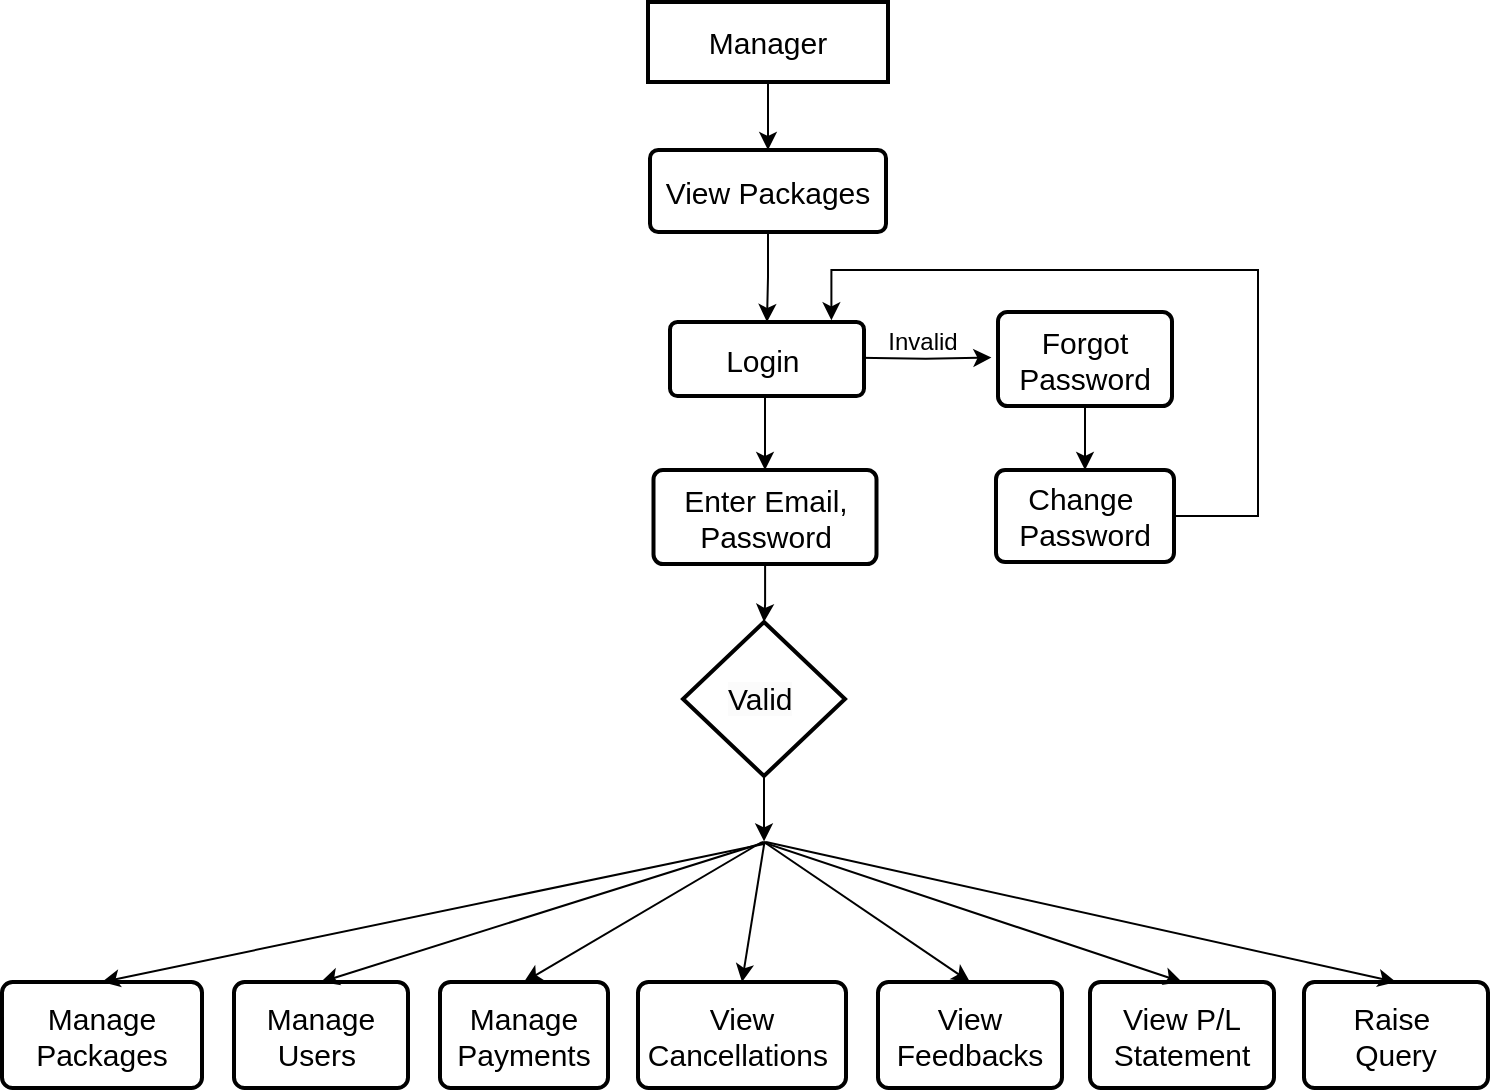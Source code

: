 <mxfile version="24.2.5" type="device">
  <diagram id="C5RBs43oDa-KdzZeNtuy" name="Page-1">
    <mxGraphModel dx="1295" dy="758" grid="0" gridSize="10" guides="1" tooltips="1" connect="1" arrows="1" fold="1" page="1" pageScale="1" pageWidth="827" pageHeight="1169" math="0" shadow="0">
      <root>
        <mxCell id="WIyWlLk6GJQsqaUBKTNV-0" />
        <mxCell id="WIyWlLk6GJQsqaUBKTNV-1" parent="WIyWlLk6GJQsqaUBKTNV-0" />
        <mxCell id="9Nmc_kyPYJZD9_paEMkF-78" style="edgeStyle=orthogonalEdgeStyle;rounded=0;orthogonalLoop=1;jettySize=auto;html=1;entryX=0.5;entryY=0;entryDx=0;entryDy=0;arcSize=10;" parent="WIyWlLk6GJQsqaUBKTNV-1" source="9Nmc_kyPYJZD9_paEMkF-79" target="9Nmc_kyPYJZD9_paEMkF-118" edge="1">
          <mxGeometry relative="1" as="geometry" />
        </mxCell>
        <mxCell id="9Nmc_kyPYJZD9_paEMkF-79" value="&lt;span style=&quot;font-size: 15px;&quot;&gt;Manager&lt;/span&gt;" style="rounded=0;whiteSpace=wrap;html=1;fontSize=12;glass=0;strokeWidth=2;shadow=0;arcSize=10;" parent="WIyWlLk6GJQsqaUBKTNV-1" vertex="1">
          <mxGeometry x="346" y="72" width="120" height="40" as="geometry" />
        </mxCell>
        <mxCell id="9Nmc_kyPYJZD9_paEMkF-81" style="edgeStyle=orthogonalEdgeStyle;rounded=0;orthogonalLoop=1;jettySize=auto;html=1;entryX=0.5;entryY=0;entryDx=0;entryDy=0;arcSize=10;exitX=0.5;exitY=1;exitDx=0;exitDy=0;" parent="WIyWlLk6GJQsqaUBKTNV-1" source="9Nmc_kyPYJZD9_paEMkF-82" target="9Nmc_kyPYJZD9_paEMkF-85" edge="1">
          <mxGeometry relative="1" as="geometry">
            <mxPoint x="404.571" y="320" as="sourcePoint" />
          </mxGeometry>
        </mxCell>
        <mxCell id="9Nmc_kyPYJZD9_paEMkF-166" style="edgeStyle=orthogonalEdgeStyle;rounded=0;orthogonalLoop=1;jettySize=auto;html=1;" parent="WIyWlLk6GJQsqaUBKTNV-1" edge="1">
          <mxGeometry relative="1" as="geometry">
            <mxPoint x="517.692" y="249.79" as="targetPoint" />
            <mxPoint x="451" y="249.861" as="sourcePoint" />
          </mxGeometry>
        </mxCell>
        <mxCell id="9Nmc_kyPYJZD9_paEMkF-82" value="&lt;font style=&quot;font-size: 15px;&quot;&gt;Login&amp;nbsp;&lt;/font&gt;" style="rounded=1;whiteSpace=wrap;html=1;strokeWidth=2;arcSize=10;" parent="WIyWlLk6GJQsqaUBKTNV-1" vertex="1">
          <mxGeometry x="357" y="232" width="97" height="37" as="geometry" />
        </mxCell>
        <mxCell id="9Nmc_kyPYJZD9_paEMkF-84" style="edgeStyle=orthogonalEdgeStyle;rounded=0;orthogonalLoop=1;jettySize=auto;html=1;entryX=0.5;entryY=0;entryDx=0;entryDy=0;arcSize=10;" parent="WIyWlLk6GJQsqaUBKTNV-1" source="9Nmc_kyPYJZD9_paEMkF-85" target="9Nmc_kyPYJZD9_paEMkF-89" edge="1">
          <mxGeometry relative="1" as="geometry" />
        </mxCell>
        <mxCell id="9Nmc_kyPYJZD9_paEMkF-85" value="&lt;font style=&quot;font-size: 15px;&quot;&gt;Enter Email, Password&lt;/font&gt;" style="rounded=1;whiteSpace=wrap;html=1;strokeWidth=2;arcSize=10;" parent="WIyWlLk6GJQsqaUBKTNV-1" vertex="1">
          <mxGeometry x="348.75" y="306" width="111.5" height="47" as="geometry" />
        </mxCell>
        <mxCell id="RDU6XmVakuvnhzXfEh_1-6" style="edgeStyle=orthogonalEdgeStyle;rounded=0;orthogonalLoop=1;jettySize=auto;html=1;entryX=0.832;entryY=-0.023;entryDx=0;entryDy=0;entryPerimeter=0;" edge="1" parent="WIyWlLk6GJQsqaUBKTNV-1" source="9Nmc_kyPYJZD9_paEMkF-87" target="9Nmc_kyPYJZD9_paEMkF-82">
          <mxGeometry relative="1" as="geometry">
            <mxPoint x="669" y="151" as="targetPoint" />
            <Array as="points">
              <mxPoint x="651" y="329" />
              <mxPoint x="651" y="206" />
              <mxPoint x="438" y="206" />
            </Array>
          </mxGeometry>
        </mxCell>
        <mxCell id="9Nmc_kyPYJZD9_paEMkF-87" value="&lt;font style=&quot;font-size: 15px;&quot;&gt;Change&amp;nbsp;&lt;/font&gt;&lt;div&gt;&lt;font style=&quot;font-size: 15px;&quot;&gt;Password&lt;/font&gt;&lt;/div&gt;" style="rounded=1;whiteSpace=wrap;html=1;strokeWidth=2;arcSize=10;" parent="WIyWlLk6GJQsqaUBKTNV-1" vertex="1">
          <mxGeometry x="520" y="306" width="89" height="46" as="geometry" />
        </mxCell>
        <mxCell id="RDU6XmVakuvnhzXfEh_1-18" style="edgeStyle=orthogonalEdgeStyle;rounded=0;orthogonalLoop=1;jettySize=auto;html=1;" edge="1" parent="WIyWlLk6GJQsqaUBKTNV-1" source="9Nmc_kyPYJZD9_paEMkF-89">
          <mxGeometry relative="1" as="geometry">
            <mxPoint x="404" y="491.689" as="targetPoint" />
          </mxGeometry>
        </mxCell>
        <mxCell id="9Nmc_kyPYJZD9_paEMkF-89" value="" style="rhombus;whiteSpace=wrap;html=1;strokeWidth=2;arcSize=10;" parent="WIyWlLk6GJQsqaUBKTNV-1" vertex="1">
          <mxGeometry x="363.5" y="382" width="81" height="77" as="geometry" />
        </mxCell>
        <mxCell id="RDU6XmVakuvnhzXfEh_1-2" style="edgeStyle=orthogonalEdgeStyle;rounded=0;orthogonalLoop=1;jettySize=auto;html=1;entryX=0.5;entryY=0;entryDx=0;entryDy=0;" edge="1" parent="WIyWlLk6GJQsqaUBKTNV-1" source="9Nmc_kyPYJZD9_paEMkF-102" target="9Nmc_kyPYJZD9_paEMkF-87">
          <mxGeometry relative="1" as="geometry" />
        </mxCell>
        <mxCell id="9Nmc_kyPYJZD9_paEMkF-102" value="&lt;span style=&quot;font-size: 15px;&quot;&gt;Forgot Password&lt;/span&gt;" style="rounded=1;whiteSpace=wrap;html=1;strokeWidth=2;arcSize=10;" parent="WIyWlLk6GJQsqaUBKTNV-1" vertex="1">
          <mxGeometry x="521" y="227" width="87" height="47" as="geometry" />
        </mxCell>
        <mxCell id="RDU6XmVakuvnhzXfEh_1-5" style="edgeStyle=orthogonalEdgeStyle;rounded=0;orthogonalLoop=1;jettySize=auto;html=1;entryX=0.5;entryY=0;entryDx=0;entryDy=0;" edge="1" parent="WIyWlLk6GJQsqaUBKTNV-1" source="9Nmc_kyPYJZD9_paEMkF-118" target="9Nmc_kyPYJZD9_paEMkF-82">
          <mxGeometry relative="1" as="geometry" />
        </mxCell>
        <mxCell id="9Nmc_kyPYJZD9_paEMkF-118" value="&lt;span style=&quot;font-size: 15px;&quot;&gt;View Packages&lt;/span&gt;" style="rounded=1;whiteSpace=wrap;html=1;fontSize=12;glass=0;strokeWidth=2;shadow=0;arcSize=10;" parent="WIyWlLk6GJQsqaUBKTNV-1" vertex="1">
          <mxGeometry x="347" y="146" width="118" height="41" as="geometry" />
        </mxCell>
        <mxCell id="9Nmc_kyPYJZD9_paEMkF-141" value="&lt;span style=&quot;font-size: 15px;&quot;&gt;Manage Packages&lt;/span&gt;" style="rounded=1;whiteSpace=wrap;html=1;strokeWidth=2;arcSize=10;" parent="WIyWlLk6GJQsqaUBKTNV-1" vertex="1">
          <mxGeometry x="23" y="562" width="100" height="53" as="geometry" />
        </mxCell>
        <mxCell id="9Nmc_kyPYJZD9_paEMkF-142" value="&lt;span style=&quot;font-size: 15px;&quot;&gt;Manage Users&amp;nbsp;&lt;/span&gt;" style="rounded=1;whiteSpace=wrap;html=1;strokeWidth=2;arcSize=10;" parent="WIyWlLk6GJQsqaUBKTNV-1" vertex="1">
          <mxGeometry x="139" y="562" width="87" height="53" as="geometry" />
        </mxCell>
        <mxCell id="9Nmc_kyPYJZD9_paEMkF-143" value="&lt;span style=&quot;font-size: 15px;&quot;&gt;Manage Payments&lt;/span&gt;" style="rounded=1;whiteSpace=wrap;html=1;strokeWidth=2;arcSize=10;" parent="WIyWlLk6GJQsqaUBKTNV-1" vertex="1">
          <mxGeometry x="242" y="562" width="84" height="53" as="geometry" />
        </mxCell>
        <mxCell id="9Nmc_kyPYJZD9_paEMkF-144" value="&lt;span style=&quot;font-size: 15px;&quot;&gt;View Cancellations&amp;nbsp;&lt;/span&gt;" style="rounded=1;whiteSpace=wrap;html=1;strokeWidth=2;arcSize=10;" parent="WIyWlLk6GJQsqaUBKTNV-1" vertex="1">
          <mxGeometry x="341" y="562" width="104" height="53" as="geometry" />
        </mxCell>
        <mxCell id="9Nmc_kyPYJZD9_paEMkF-148" value="&lt;span style=&quot;font-size: 15px;&quot;&gt;View Feedbacks&lt;/span&gt;" style="rounded=1;whiteSpace=wrap;html=1;strokeWidth=2;arcSize=10;" parent="WIyWlLk6GJQsqaUBKTNV-1" vertex="1">
          <mxGeometry x="461" y="562" width="92" height="53" as="geometry" />
        </mxCell>
        <mxCell id="9Nmc_kyPYJZD9_paEMkF-155" value="Invalid" style="text;html=1;align=center;verticalAlign=middle;resizable=0;points=[];autosize=1;strokeColor=none;fillColor=none;" parent="WIyWlLk6GJQsqaUBKTNV-1" vertex="1">
          <mxGeometry x="456" y="229" width="53" height="26" as="geometry" />
        </mxCell>
        <mxCell id="9Nmc_kyPYJZD9_paEMkF-174" value="&lt;span style=&quot;color: rgb(0, 0, 0); font-family: Helvetica; font-size: 15px; font-style: normal; font-variant-ligatures: normal; font-variant-caps: normal; font-weight: 400; letter-spacing: normal; orphans: 2; text-align: center; text-indent: 0px; text-transform: none; widows: 2; word-spacing: 0px; -webkit-text-stroke-width: 0px; white-space: normal; background-color: rgb(251, 251, 251); text-decoration-thickness: initial; text-decoration-style: initial; text-decoration-color: initial; display: inline !important; float: none;&quot;&gt;Valid&lt;/span&gt;" style="text;whiteSpace=wrap;html=1;" parent="WIyWlLk6GJQsqaUBKTNV-1" vertex="1">
          <mxGeometry x="383.5" y="405.0" width="60" height="40" as="geometry" />
        </mxCell>
        <mxCell id="RDU6XmVakuvnhzXfEh_1-7" value="&lt;span style=&quot;font-size: 15px;&quot;&gt;View P/L&lt;/span&gt;&lt;div&gt;&lt;span style=&quot;font-size: 15px;&quot;&gt;Statement&lt;/span&gt;&lt;/div&gt;" style="rounded=1;whiteSpace=wrap;html=1;strokeWidth=2;arcSize=10;" vertex="1" parent="WIyWlLk6GJQsqaUBKTNV-1">
          <mxGeometry x="567" y="562" width="92" height="53" as="geometry" />
        </mxCell>
        <mxCell id="RDU6XmVakuvnhzXfEh_1-8" value="&lt;span style=&quot;font-size: 15px;&quot;&gt;Raise&amp;nbsp;&lt;/span&gt;&lt;div&gt;&lt;span style=&quot;font-size: 15px;&quot;&gt;Query&lt;/span&gt;&lt;/div&gt;" style="rounded=1;whiteSpace=wrap;html=1;strokeWidth=2;arcSize=10;" vertex="1" parent="WIyWlLk6GJQsqaUBKTNV-1">
          <mxGeometry x="674" y="562" width="92" height="53" as="geometry" />
        </mxCell>
        <mxCell id="RDU6XmVakuvnhzXfEh_1-11" value="" style="edgeStyle=none;orthogonalLoop=1;jettySize=auto;html=1;rounded=0;entryX=0.5;entryY=0;entryDx=0;entryDy=0;" edge="1" parent="WIyWlLk6GJQsqaUBKTNV-1" target="9Nmc_kyPYJZD9_paEMkF-141">
          <mxGeometry width="100" relative="1" as="geometry">
            <mxPoint x="404" y="493" as="sourcePoint" />
            <mxPoint x="463" y="496" as="targetPoint" />
            <Array as="points" />
          </mxGeometry>
        </mxCell>
        <mxCell id="RDU6XmVakuvnhzXfEh_1-12" value="" style="edgeStyle=none;orthogonalLoop=1;jettySize=auto;html=1;rounded=0;entryX=0.5;entryY=0;entryDx=0;entryDy=0;" edge="1" parent="WIyWlLk6GJQsqaUBKTNV-1" target="9Nmc_kyPYJZD9_paEMkF-142">
          <mxGeometry width="100" relative="1" as="geometry">
            <mxPoint x="405" y="492" as="sourcePoint" />
            <mxPoint x="449" y="512" as="targetPoint" />
            <Array as="points" />
          </mxGeometry>
        </mxCell>
        <mxCell id="RDU6XmVakuvnhzXfEh_1-13" value="" style="edgeStyle=none;orthogonalLoop=1;jettySize=auto;html=1;rounded=0;entryX=0.5;entryY=0;entryDx=0;entryDy=0;" edge="1" parent="WIyWlLk6GJQsqaUBKTNV-1" target="9Nmc_kyPYJZD9_paEMkF-143">
          <mxGeometry width="100" relative="1" as="geometry">
            <mxPoint x="403" y="492" as="sourcePoint" />
            <mxPoint x="193" y="572" as="targetPoint" />
            <Array as="points" />
          </mxGeometry>
        </mxCell>
        <mxCell id="RDU6XmVakuvnhzXfEh_1-14" value="" style="edgeStyle=none;orthogonalLoop=1;jettySize=auto;html=1;rounded=0;entryX=0.5;entryY=0;entryDx=0;entryDy=0;" edge="1" parent="WIyWlLk6GJQsqaUBKTNV-1" target="9Nmc_kyPYJZD9_paEMkF-144">
          <mxGeometry width="100" relative="1" as="geometry">
            <mxPoint x="404.25" y="492" as="sourcePoint" />
            <mxPoint x="460.25" y="517" as="targetPoint" />
            <Array as="points" />
          </mxGeometry>
        </mxCell>
        <mxCell id="RDU6XmVakuvnhzXfEh_1-15" value="" style="edgeStyle=none;orthogonalLoop=1;jettySize=auto;html=1;rounded=0;entryX=0.5;entryY=0;entryDx=0;entryDy=0;" edge="1" parent="WIyWlLk6GJQsqaUBKTNV-1" target="9Nmc_kyPYJZD9_paEMkF-148">
          <mxGeometry width="100" relative="1" as="geometry">
            <mxPoint x="404" y="492" as="sourcePoint" />
            <mxPoint x="426" y="542" as="targetPoint" />
            <Array as="points" />
          </mxGeometry>
        </mxCell>
        <mxCell id="RDU6XmVakuvnhzXfEh_1-16" value="" style="edgeStyle=none;orthogonalLoop=1;jettySize=auto;html=1;rounded=0;entryX=0.5;entryY=0;entryDx=0;entryDy=0;" edge="1" parent="WIyWlLk6GJQsqaUBKTNV-1" target="RDU6XmVakuvnhzXfEh_1-7">
          <mxGeometry width="100" relative="1" as="geometry">
            <mxPoint x="403" y="492" as="sourcePoint" />
            <mxPoint x="567" y="540" as="targetPoint" />
            <Array as="points" />
          </mxGeometry>
        </mxCell>
        <mxCell id="RDU6XmVakuvnhzXfEh_1-17" value="" style="edgeStyle=none;orthogonalLoop=1;jettySize=auto;html=1;rounded=0;entryX=0.5;entryY=0;entryDx=0;entryDy=0;" edge="1" parent="WIyWlLk6GJQsqaUBKTNV-1" target="RDU6XmVakuvnhzXfEh_1-8">
          <mxGeometry width="100" relative="1" as="geometry">
            <mxPoint x="405" y="492" as="sourcePoint" />
            <mxPoint x="654.5" y="542" as="targetPoint" />
            <Array as="points" />
          </mxGeometry>
        </mxCell>
      </root>
    </mxGraphModel>
  </diagram>
</mxfile>
